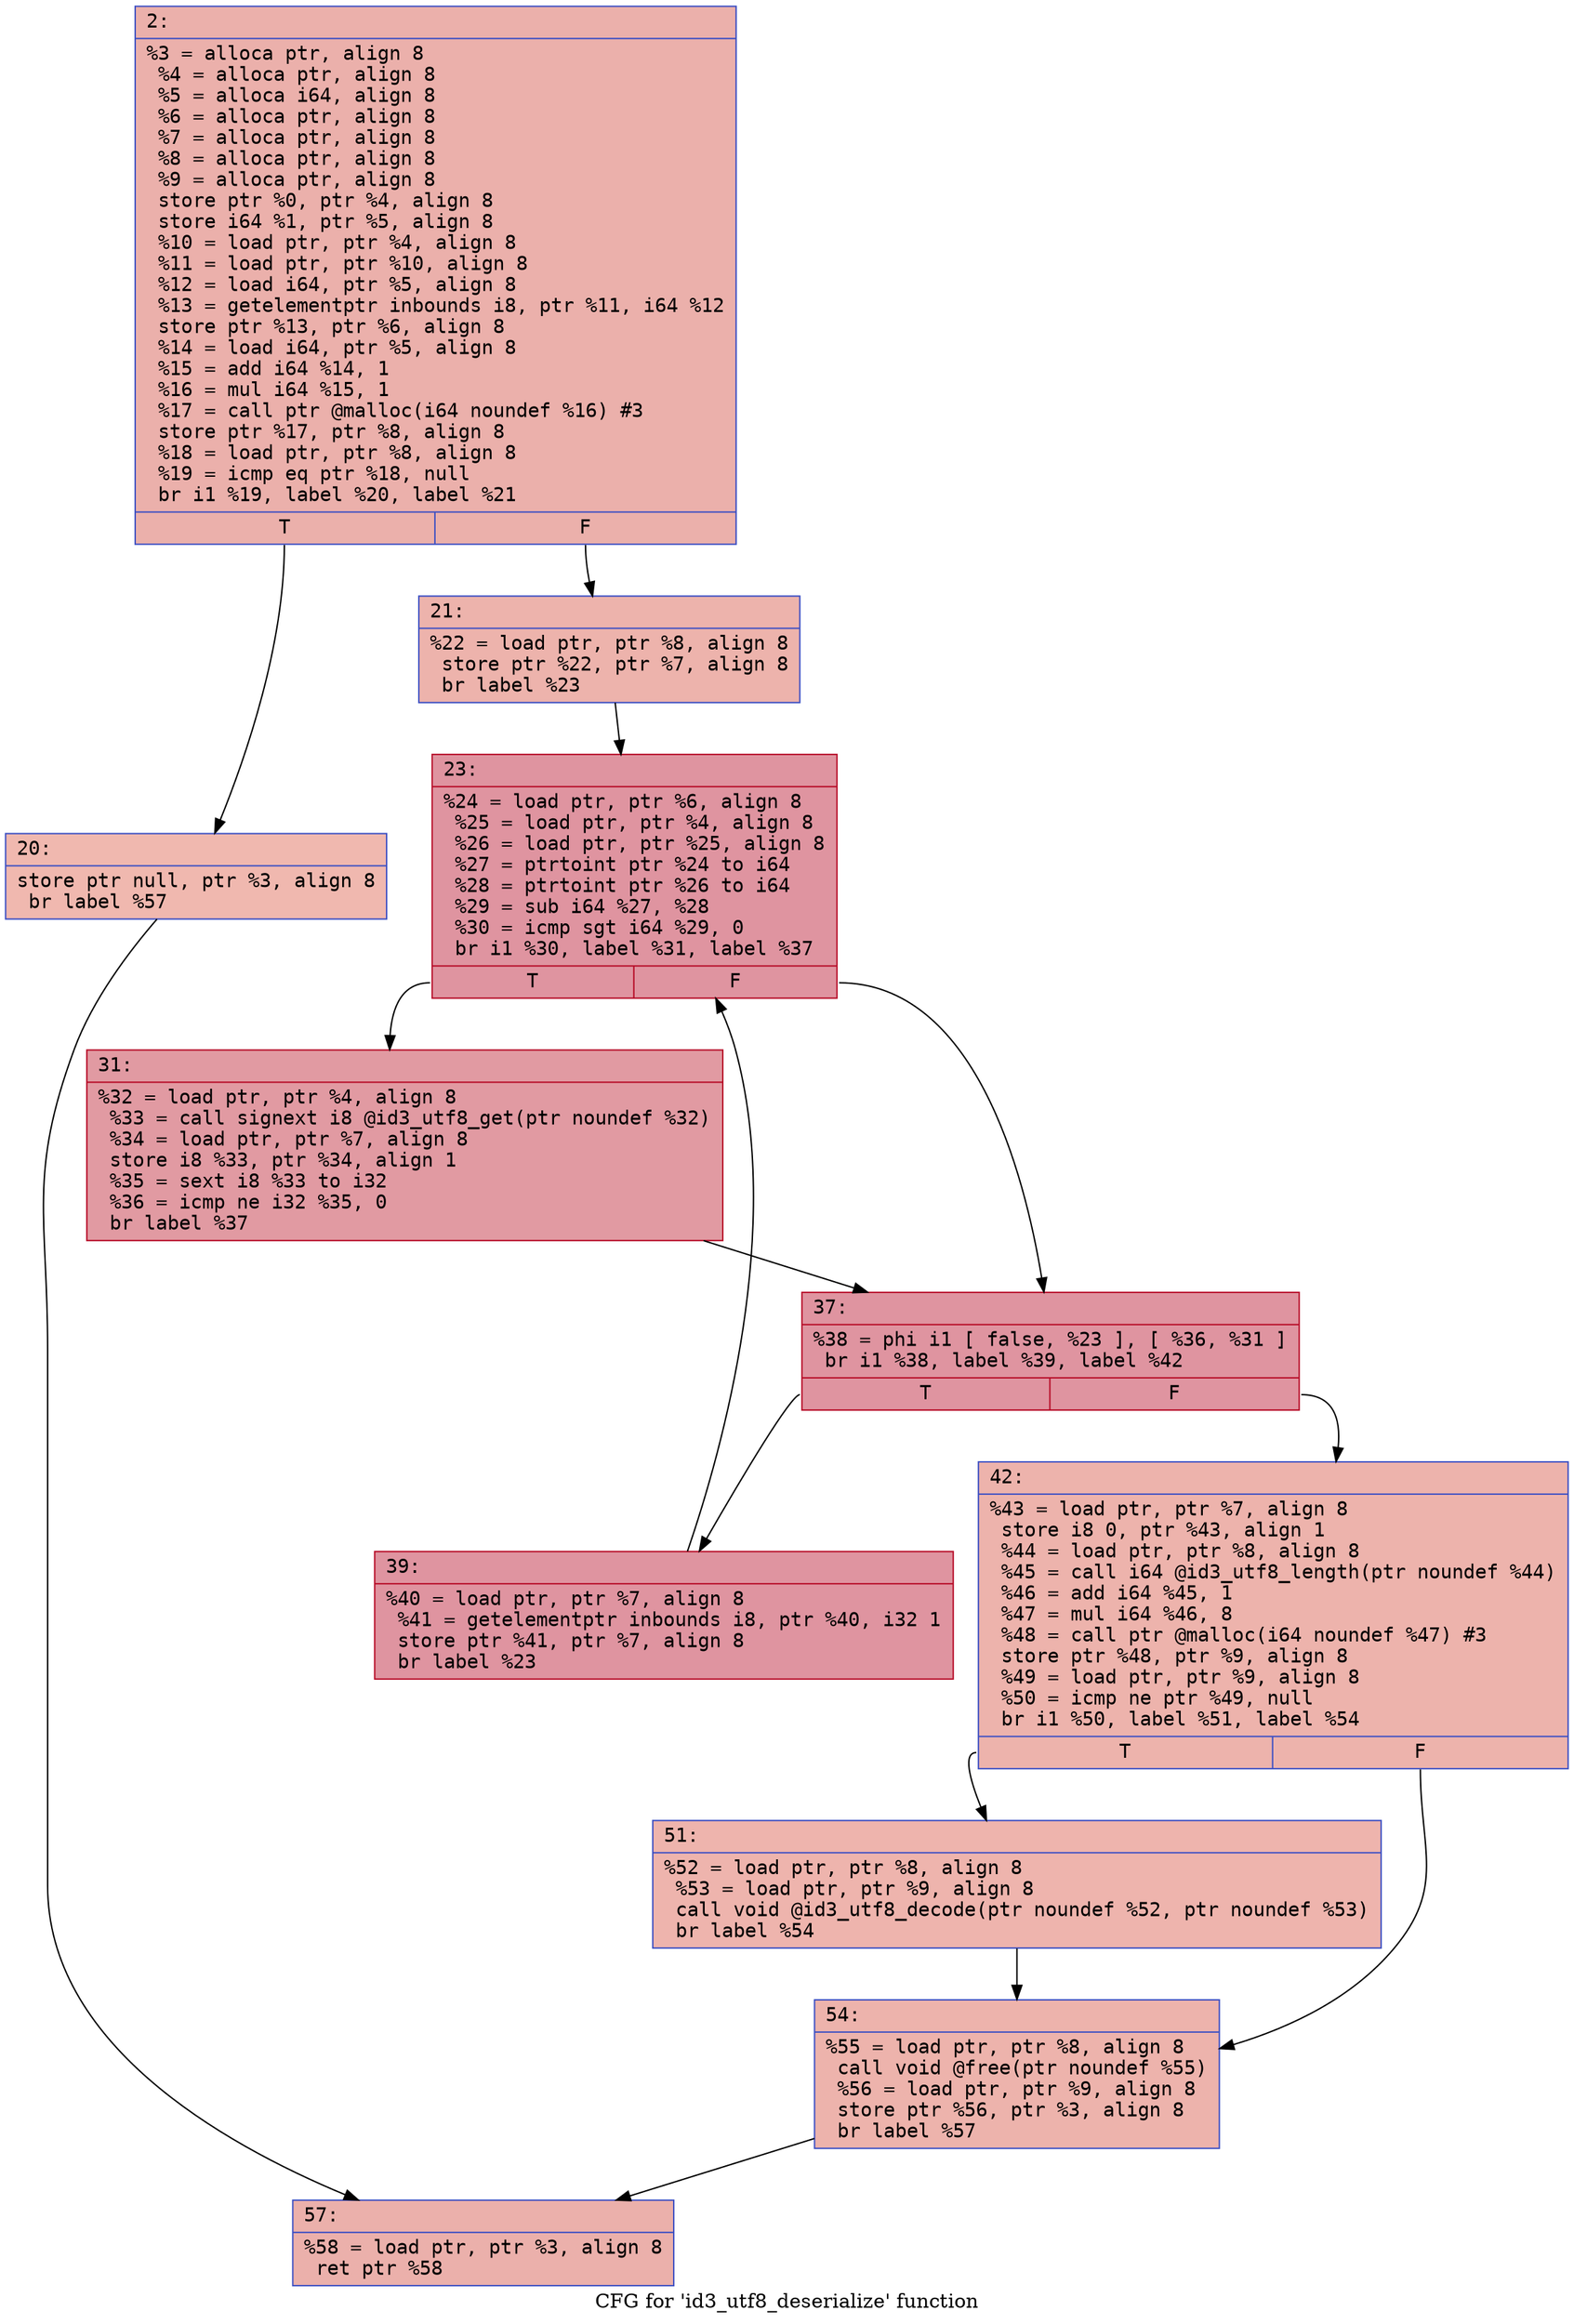 digraph "CFG for 'id3_utf8_deserialize' function" {
	label="CFG for 'id3_utf8_deserialize' function";

	Node0x600001880d20 [shape=record,color="#3d50c3ff", style=filled, fillcolor="#d24b4070" fontname="Courier",label="{2:\l|  %3 = alloca ptr, align 8\l  %4 = alloca ptr, align 8\l  %5 = alloca i64, align 8\l  %6 = alloca ptr, align 8\l  %7 = alloca ptr, align 8\l  %8 = alloca ptr, align 8\l  %9 = alloca ptr, align 8\l  store ptr %0, ptr %4, align 8\l  store i64 %1, ptr %5, align 8\l  %10 = load ptr, ptr %4, align 8\l  %11 = load ptr, ptr %10, align 8\l  %12 = load i64, ptr %5, align 8\l  %13 = getelementptr inbounds i8, ptr %11, i64 %12\l  store ptr %13, ptr %6, align 8\l  %14 = load i64, ptr %5, align 8\l  %15 = add i64 %14, 1\l  %16 = mul i64 %15, 1\l  %17 = call ptr @malloc(i64 noundef %16) #3\l  store ptr %17, ptr %8, align 8\l  %18 = load ptr, ptr %8, align 8\l  %19 = icmp eq ptr %18, null\l  br i1 %19, label %20, label %21\l|{<s0>T|<s1>F}}"];
	Node0x600001880d20:s0 -> Node0x600001880d70[tooltip="2 -> 20\nProbability 37.50%" ];
	Node0x600001880d20:s1 -> Node0x600001880dc0[tooltip="2 -> 21\nProbability 62.50%" ];
	Node0x600001880d70 [shape=record,color="#3d50c3ff", style=filled, fillcolor="#dc5d4a70" fontname="Courier",label="{20:\l|  store ptr null, ptr %3, align 8\l  br label %57\l}"];
	Node0x600001880d70 -> Node0x600001881040[tooltip="20 -> 57\nProbability 100.00%" ];
	Node0x600001880dc0 [shape=record,color="#3d50c3ff", style=filled, fillcolor="#d6524470" fontname="Courier",label="{21:\l|  %22 = load ptr, ptr %8, align 8\l  store ptr %22, ptr %7, align 8\l  br label %23\l}"];
	Node0x600001880dc0 -> Node0x600001880e10[tooltip="21 -> 23\nProbability 100.00%" ];
	Node0x600001880e10 [shape=record,color="#b70d28ff", style=filled, fillcolor="#b70d2870" fontname="Courier",label="{23:\l|  %24 = load ptr, ptr %6, align 8\l  %25 = load ptr, ptr %4, align 8\l  %26 = load ptr, ptr %25, align 8\l  %27 = ptrtoint ptr %24 to i64\l  %28 = ptrtoint ptr %26 to i64\l  %29 = sub i64 %27, %28\l  %30 = icmp sgt i64 %29, 0\l  br i1 %30, label %31, label %37\l|{<s0>T|<s1>F}}"];
	Node0x600001880e10:s0 -> Node0x600001880e60[tooltip="23 -> 31\nProbability 62.50%" ];
	Node0x600001880e10:s1 -> Node0x600001880eb0[tooltip="23 -> 37\nProbability 37.50%" ];
	Node0x600001880e60 [shape=record,color="#b70d28ff", style=filled, fillcolor="#bb1b2c70" fontname="Courier",label="{31:\l|  %32 = load ptr, ptr %4, align 8\l  %33 = call signext i8 @id3_utf8_get(ptr noundef %32)\l  %34 = load ptr, ptr %7, align 8\l  store i8 %33, ptr %34, align 1\l  %35 = sext i8 %33 to i32\l  %36 = icmp ne i32 %35, 0\l  br label %37\l}"];
	Node0x600001880e60 -> Node0x600001880eb0[tooltip="31 -> 37\nProbability 100.00%" ];
	Node0x600001880eb0 [shape=record,color="#b70d28ff", style=filled, fillcolor="#b70d2870" fontname="Courier",label="{37:\l|  %38 = phi i1 [ false, %23 ], [ %36, %31 ]\l  br i1 %38, label %39, label %42\l|{<s0>T|<s1>F}}"];
	Node0x600001880eb0:s0 -> Node0x600001880f00[tooltip="37 -> 39\nProbability 96.88%" ];
	Node0x600001880eb0:s1 -> Node0x600001880f50[tooltip="37 -> 42\nProbability 3.12%" ];
	Node0x600001880f00 [shape=record,color="#b70d28ff", style=filled, fillcolor="#b70d2870" fontname="Courier",label="{39:\l|  %40 = load ptr, ptr %7, align 8\l  %41 = getelementptr inbounds i8, ptr %40, i32 1\l  store ptr %41, ptr %7, align 8\l  br label %23\l}"];
	Node0x600001880f00 -> Node0x600001880e10[tooltip="39 -> 23\nProbability 100.00%" ];
	Node0x600001880f50 [shape=record,color="#3d50c3ff", style=filled, fillcolor="#d6524470" fontname="Courier",label="{42:\l|  %43 = load ptr, ptr %7, align 8\l  store i8 0, ptr %43, align 1\l  %44 = load ptr, ptr %8, align 8\l  %45 = call i64 @id3_utf8_length(ptr noundef %44)\l  %46 = add i64 %45, 1\l  %47 = mul i64 %46, 8\l  %48 = call ptr @malloc(i64 noundef %47) #3\l  store ptr %48, ptr %9, align 8\l  %49 = load ptr, ptr %9, align 8\l  %50 = icmp ne ptr %49, null\l  br i1 %50, label %51, label %54\l|{<s0>T|<s1>F}}"];
	Node0x600001880f50:s0 -> Node0x600001880fa0[tooltip="42 -> 51\nProbability 62.50%" ];
	Node0x600001880f50:s1 -> Node0x600001880ff0[tooltip="42 -> 54\nProbability 37.50%" ];
	Node0x600001880fa0 [shape=record,color="#3d50c3ff", style=filled, fillcolor="#d8564670" fontname="Courier",label="{51:\l|  %52 = load ptr, ptr %8, align 8\l  %53 = load ptr, ptr %9, align 8\l  call void @id3_utf8_decode(ptr noundef %52, ptr noundef %53)\l  br label %54\l}"];
	Node0x600001880fa0 -> Node0x600001880ff0[tooltip="51 -> 54\nProbability 100.00%" ];
	Node0x600001880ff0 [shape=record,color="#3d50c3ff", style=filled, fillcolor="#d6524470" fontname="Courier",label="{54:\l|  %55 = load ptr, ptr %8, align 8\l  call void @free(ptr noundef %55)\l  %56 = load ptr, ptr %9, align 8\l  store ptr %56, ptr %3, align 8\l  br label %57\l}"];
	Node0x600001880ff0 -> Node0x600001881040[tooltip="54 -> 57\nProbability 100.00%" ];
	Node0x600001881040 [shape=record,color="#3d50c3ff", style=filled, fillcolor="#d24b4070" fontname="Courier",label="{57:\l|  %58 = load ptr, ptr %3, align 8\l  ret ptr %58\l}"];
}
